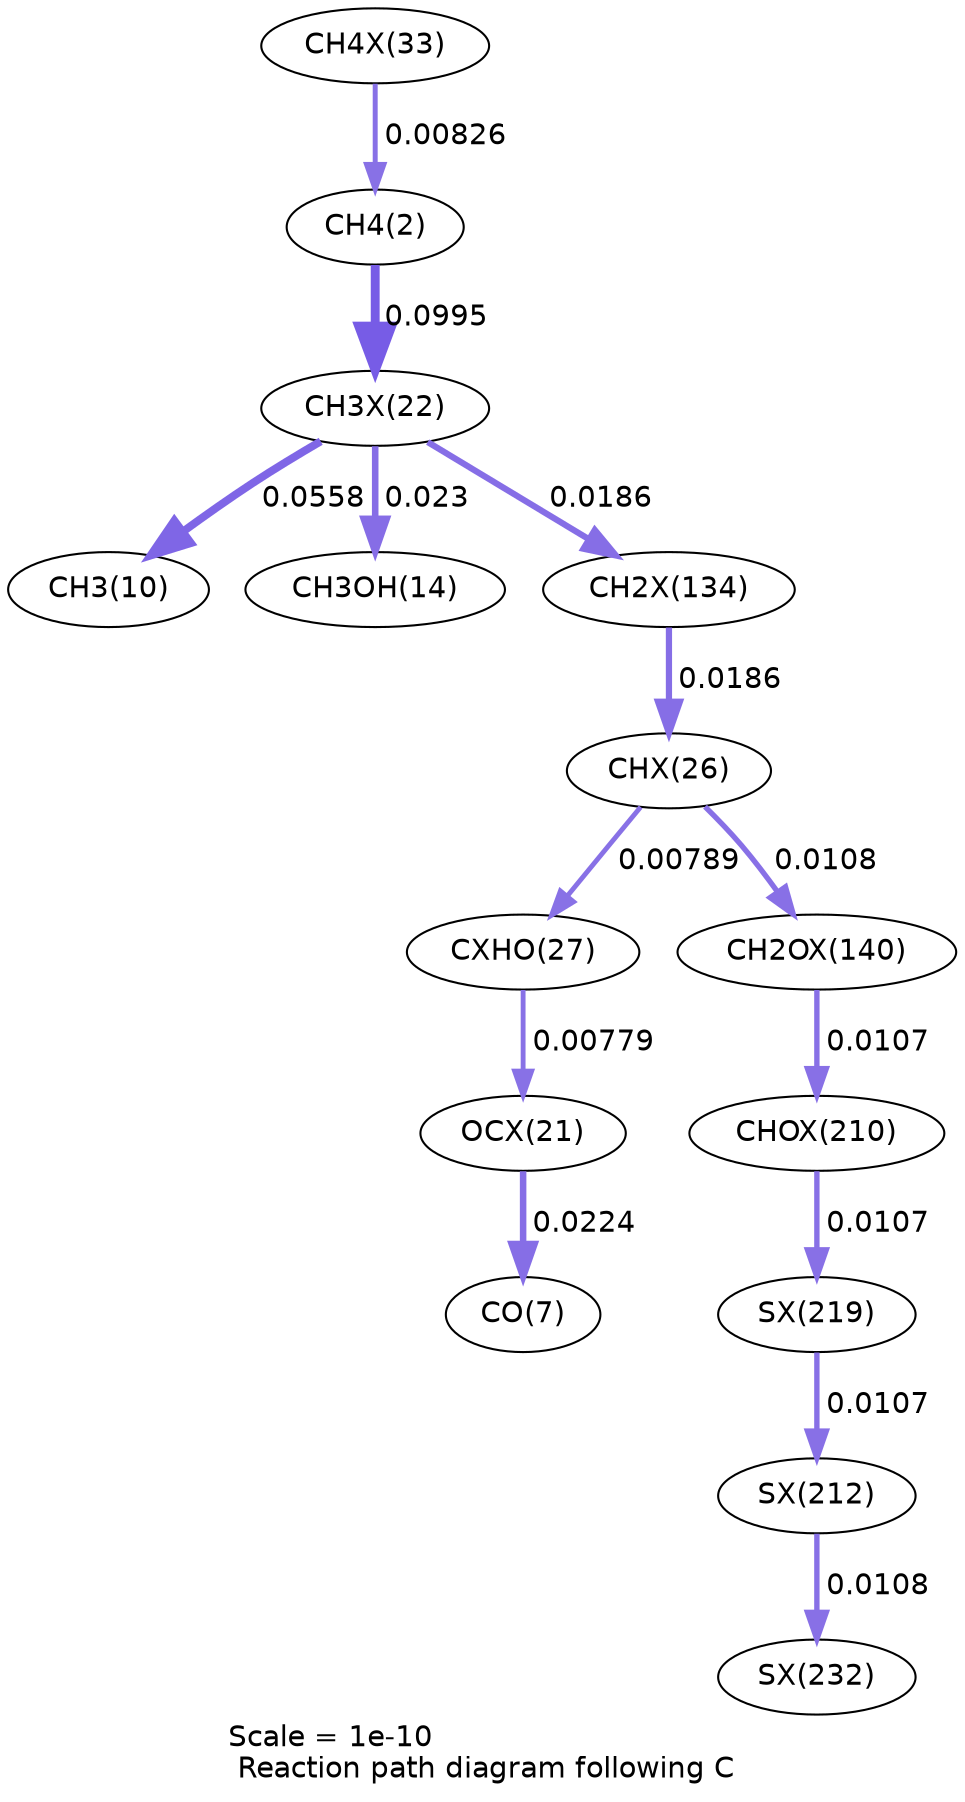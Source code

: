 digraph reaction_paths {
center=1;
s34 -> s4[fontname="Helvetica", penwidth=2.38, arrowsize=1.19, color="0.7, 0.508, 0.9"
, label=" 0.00826"];
s4 -> s30[fontname="Helvetica", penwidth=4.26, arrowsize=2.13, color="0.7, 0.599, 0.9"
, label=" 0.0995"];
s30 -> s12[fontname="Helvetica", penwidth=3.82, arrowsize=1.91, color="0.7, 0.556, 0.9"
, label=" 0.0558"];
s30 -> s16[fontname="Helvetica", penwidth=3.15, arrowsize=1.58, color="0.7, 0.523, 0.9"
, label=" 0.023"];
s30 -> s45[fontname="Helvetica", penwidth=2.99, arrowsize=1.5, color="0.7, 0.519, 0.9"
, label=" 0.0186"];
s45 -> s32[fontname="Helvetica", penwidth=2.99, arrowsize=1.5, color="0.7, 0.519, 0.9"
, label=" 0.0186"];
s32 -> s33[fontname="Helvetica", penwidth=2.34, arrowsize=1.17, color="0.7, 0.508, 0.9"
, label=" 0.00789"];
s32 -> s47[fontname="Helvetica", penwidth=2.58, arrowsize=1.29, color="0.7, 0.511, 0.9"
, label=" 0.0108"];
s33 -> s29[fontname="Helvetica", penwidth=2.33, arrowsize=1.17, color="0.7, 0.508, 0.9"
, label=" 0.00779"];
s29 -> s9[fontname="Helvetica", penwidth=3.13, arrowsize=1.57, color="0.7, 0.522, 0.9"
, label=" 0.0224"];
s47 -> s50[fontname="Helvetica", penwidth=2.58, arrowsize=1.29, color="0.7, 0.511, 0.9"
, label=" 0.0107"];
s50 -> s52[fontname="Helvetica", penwidth=2.58, arrowsize=1.29, color="0.7, 0.511, 0.9"
, label=" 0.0107"];
s52 -> s51[fontname="Helvetica", penwidth=2.58, arrowsize=1.29, color="0.7, 0.511, 0.9"
, label=" 0.0107"];
s51 -> s53[fontname="Helvetica", penwidth=2.58, arrowsize=1.29, color="0.7, 0.511, 0.9"
, label=" 0.0108"];
s4 [ fontname="Helvetica", label="CH4(2)"];
s9 [ fontname="Helvetica", label="CO(7)"];
s12 [ fontname="Helvetica", label="CH3(10)"];
s16 [ fontname="Helvetica", label="CH3OH(14)"];
s29 [ fontname="Helvetica", label="OCX(21)"];
s30 [ fontname="Helvetica", label="CH3X(22)"];
s32 [ fontname="Helvetica", label="CHX(26)"];
s33 [ fontname="Helvetica", label="CXHO(27)"];
s34 [ fontname="Helvetica", label="CH4X(33)"];
s45 [ fontname="Helvetica", label="CH2X(134)"];
s47 [ fontname="Helvetica", label="CH2OX(140)"];
s50 [ fontname="Helvetica", label="CHOX(210)"];
s51 [ fontname="Helvetica", label="SX(212)"];
s52 [ fontname="Helvetica", label="SX(219)"];
s53 [ fontname="Helvetica", label="SX(232)"];
 label = "Scale = 1e-10\l Reaction path diagram following C";
 fontname = "Helvetica";
}
